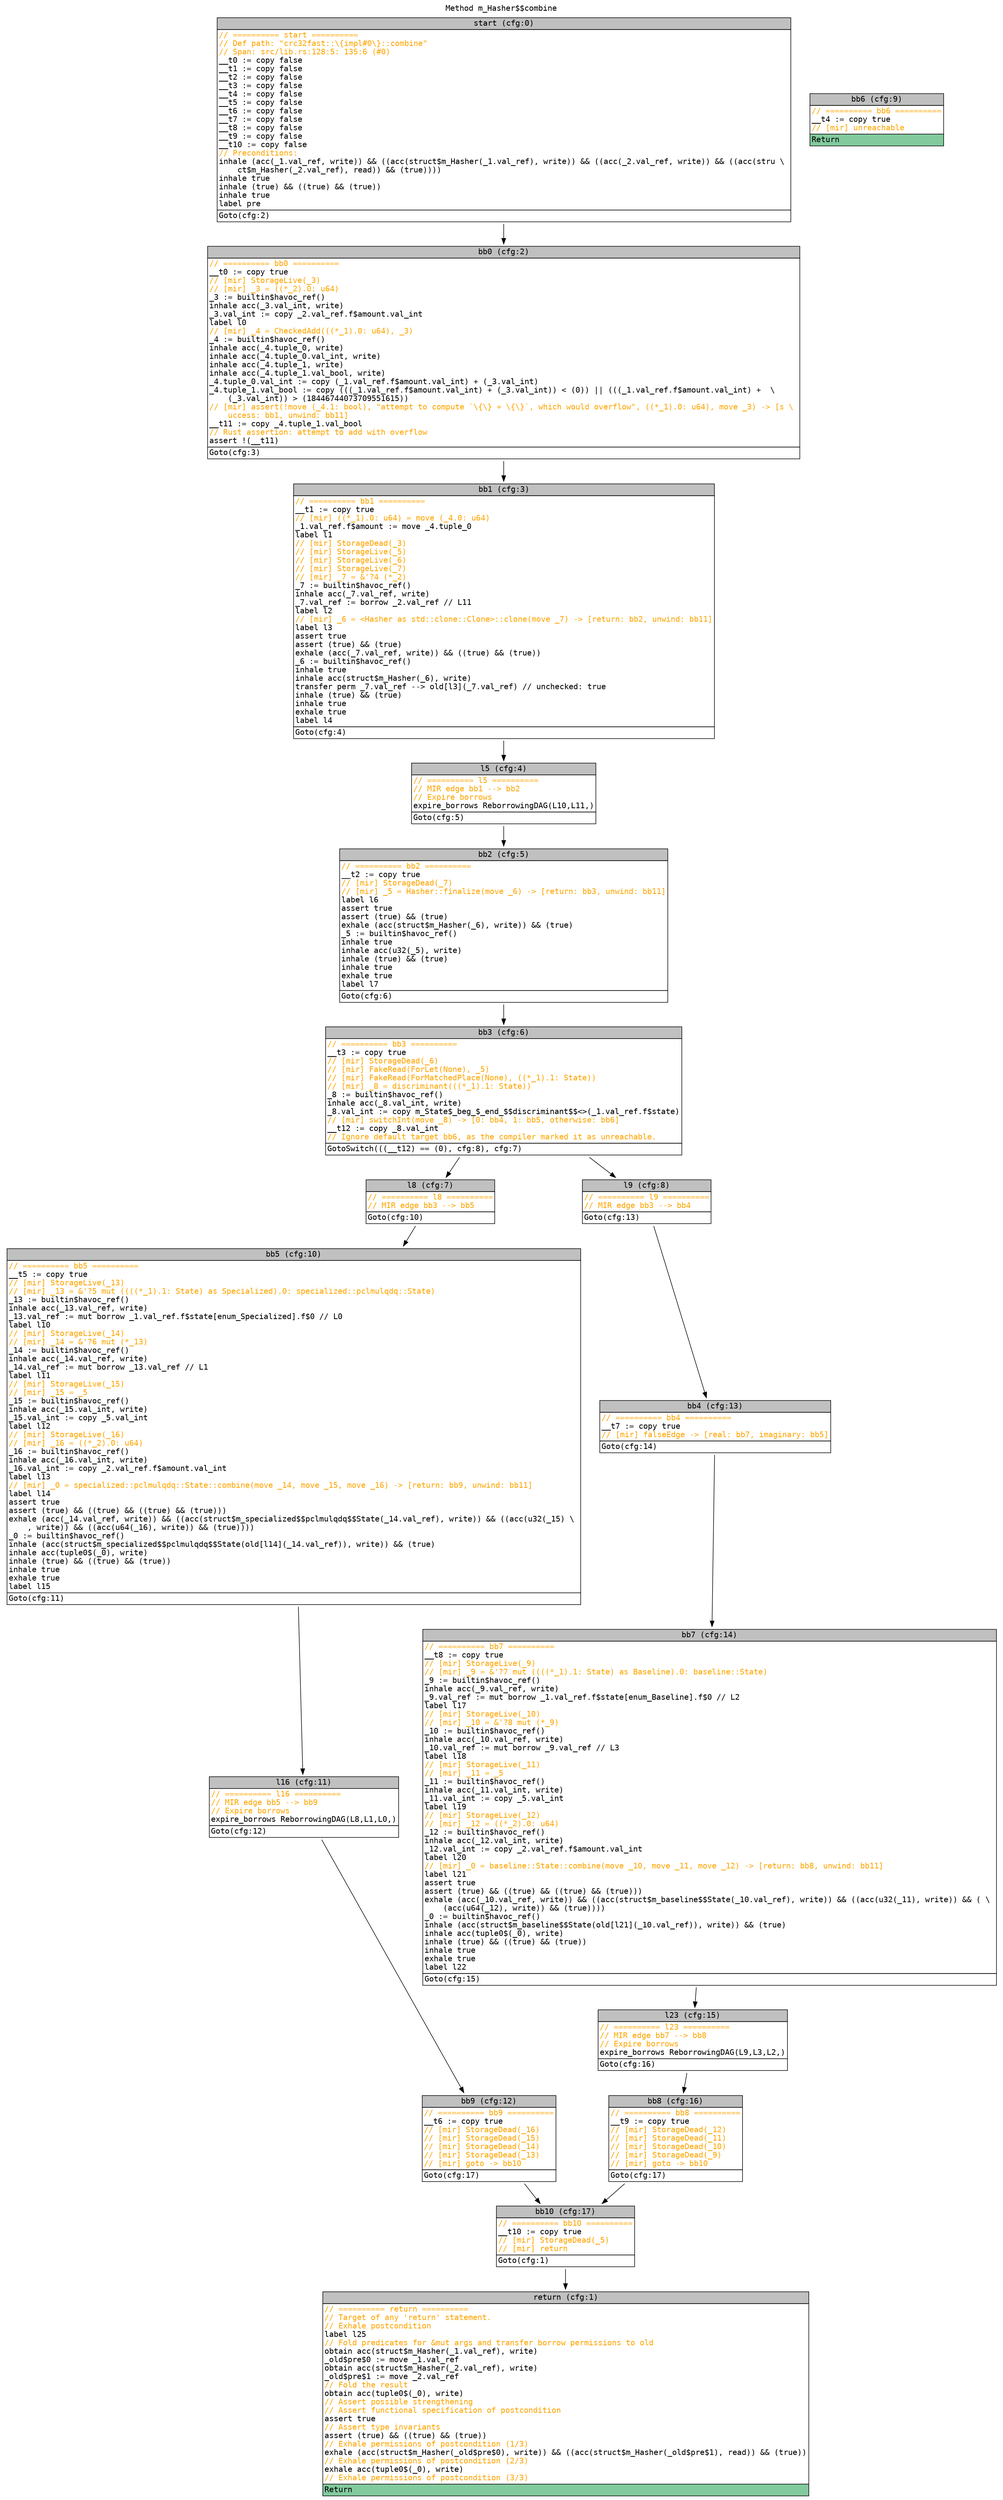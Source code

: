 digraph CFG {
graph [fontname=monospace];
node [fontname=monospace];
edge [fontname=monospace];
labelloc="t";
label="Method m_Hasher$$combine";
"block_start" [shape=none,label=<<table border="0" cellborder="1" cellspacing="0"><tr><td bgcolor="gray" align="center">start (cfg:0)</td></tr><tr><td align="left" balign="left"><font color="orange">// ========== start ==========</font><br/><font color="orange">// Def path: "crc32fast::\{impl#0\}::combine"</font><br/><font color="orange">// Span: src/lib.rs:128:5: 135:6 (#0)</font><br/>__t0 := copy false<br/>__t1 := copy false<br/>__t2 := copy false<br/>__t3 := copy false<br/>__t4 := copy false<br/>__t5 := copy false<br/>__t6 := copy false<br/>__t7 := copy false<br/>__t8 := copy false<br/>__t9 := copy false<br/>__t10 := copy false<br/><font color="orange">// Preconditions:</font><br/>inhale (acc(_1.val_ref, write)) &amp;&amp; ((acc(struct$m_Hasher(_1.val_ref), write)) &amp;&amp; ((acc(_2.val_ref, write)) &amp;&amp; ((acc(stru \ <br/>    ct$m_Hasher(_2.val_ref), read)) &amp;&amp; (true))))<br/>inhale true<br/>inhale (true) &amp;&amp; ((true) &amp;&amp; (true))<br/>inhale true<br/>label pre</td></tr><tr><td align="left">Goto(cfg:2)<br/></td></tr></table>>];
"block_return" [shape=none,label=<<table border="0" cellborder="1" cellspacing="0"><tr><td bgcolor="gray" align="center">return (cfg:1)</td></tr><tr><td align="left" balign="left"><font color="orange">// ========== return ==========</font><br/><font color="orange">// Target of any 'return' statement.</font><br/><font color="orange">// Exhale postcondition</font><br/>label l25<br/><font color="orange">// Fold predicates for &amp;mut args and transfer borrow permissions to old</font><br/>obtain acc(struct$m_Hasher(_1.val_ref), write)<br/>_old$pre$0 := move _1.val_ref<br/>obtain acc(struct$m_Hasher(_2.val_ref), write)<br/>_old$pre$1 := move _2.val_ref<br/><font color="orange">// Fold the result</font><br/>obtain acc(tuple0$(_0), write)<br/><font color="orange">// Assert possible strengthening</font><br/><font color="orange">// Assert functional specification of postcondition</font><br/>assert true<br/><font color="orange">// Assert type invariants</font><br/>assert (true) &amp;&amp; ((true) &amp;&amp; (true))<br/><font color="orange">// Exhale permissions of postcondition (1/3)</font><br/>exhale (acc(struct$m_Hasher(_old$pre$0), write)) &amp;&amp; ((acc(struct$m_Hasher(_old$pre$1), read)) &amp;&amp; (true))<br/><font color="orange">// Exhale permissions of postcondition (2/3)</font><br/>exhale acc(tuple0$(_0), write)<br/><font color="orange">// Exhale permissions of postcondition (3/3)</font></td></tr><tr><td align="left" bgcolor="#82CA9D">Return<br/></td></tr></table>>];
"block_bb0" [shape=none,label=<<table border="0" cellborder="1" cellspacing="0"><tr><td bgcolor="gray" align="center">bb0 (cfg:2)</td></tr><tr><td align="left" balign="left"><font color="orange">// ========== bb0 ==========</font><br/>__t0 := copy true<br/><font color="orange">// [mir] StorageLive(_3)</font><br/><font color="orange">// [mir] _3 = ((*_2).0: u64)</font><br/>_3 := builtin$havoc_ref()<br/>inhale acc(_3.val_int, write)<br/>_3.val_int := copy _2.val_ref.f$amount.val_int<br/>label l0<br/><font color="orange">// [mir] _4 = CheckedAdd(((*_1).0: u64), _3)</font><br/>_4 := builtin$havoc_ref()<br/>inhale acc(_4.tuple_0, write)<br/>inhale acc(_4.tuple_0.val_int, write)<br/>inhale acc(_4.tuple_1, write)<br/>inhale acc(_4.tuple_1.val_bool, write)<br/>_4.tuple_0.val_int := copy (_1.val_ref.f$amount.val_int) + (_3.val_int)<br/>_4.tuple_1.val_bool := copy (((_1.val_ref.f$amount.val_int) + (_3.val_int)) &lt; (0)) &#124;&#124; (((_1.val_ref.f$amount.val_int) +  \ <br/>    (_3.val_int)) &gt; (18446744073709551615))<br/><font color="orange">// [mir] assert(!move (_4.1: bool), "attempt to compute `\{\} + \{\}`, which would overflow", ((*_1).0: u64), move _3) -&gt; [s \ <br/>    uccess: bb1, unwind: bb11]</font><br/>__t11 := copy _4.tuple_1.val_bool<br/><font color="orange">// Rust assertion: attempt to add with overflow</font><br/>assert !(__t11)</td></tr><tr><td align="left">Goto(cfg:3)<br/></td></tr></table>>];
"block_bb1" [shape=none,label=<<table border="0" cellborder="1" cellspacing="0"><tr><td bgcolor="gray" align="center">bb1 (cfg:3)</td></tr><tr><td align="left" balign="left"><font color="orange">// ========== bb1 ==========</font><br/>__t1 := copy true<br/><font color="orange">// [mir] ((*_1).0: u64) = move (_4.0: u64)</font><br/>_1.val_ref.f$amount := move _4.tuple_0<br/>label l1<br/><font color="orange">// [mir] StorageDead(_3)</font><br/><font color="orange">// [mir] StorageLive(_5)</font><br/><font color="orange">// [mir] StorageLive(_6)</font><br/><font color="orange">// [mir] StorageLive(_7)</font><br/><font color="orange">// [mir] _7 = &amp;'?4 (*_2)</font><br/>_7 := builtin$havoc_ref()<br/>inhale acc(_7.val_ref, write)<br/>_7.val_ref := borrow _2.val_ref // L11<br/>label l2<br/><font color="orange">// [mir] _6 = &lt;Hasher as std::clone::Clone&gt;::clone(move _7) -&gt; [return: bb2, unwind: bb11]</font><br/>label l3<br/>assert true<br/>assert (true) &amp;&amp; (true)<br/>exhale (acc(_7.val_ref, write)) &amp;&amp; ((true) &amp;&amp; (true))<br/>_6 := builtin$havoc_ref()<br/>inhale true<br/>inhale acc(struct$m_Hasher(_6), write)<br/>transfer perm _7.val_ref --&gt; old[l3](_7.val_ref) // unchecked: true<br/>inhale (true) &amp;&amp; (true)<br/>inhale true<br/>exhale true<br/>label l4</td></tr><tr><td align="left">Goto(cfg:4)<br/></td></tr></table>>];
"block_l5" [shape=none,label=<<table border="0" cellborder="1" cellspacing="0"><tr><td bgcolor="gray" align="center">l5 (cfg:4)</td></tr><tr><td align="left" balign="left"><font color="orange">// ========== l5 ==========</font><br/><font color="orange">// MIR edge bb1 --&gt; bb2</font><br/><font color="orange">// Expire borrows</font><br/>expire_borrows ReborrowingDAG(L10,L11,)</td></tr><tr><td align="left">Goto(cfg:5)<br/></td></tr></table>>];
"block_bb2" [shape=none,label=<<table border="0" cellborder="1" cellspacing="0"><tr><td bgcolor="gray" align="center">bb2 (cfg:5)</td></tr><tr><td align="left" balign="left"><font color="orange">// ========== bb2 ==========</font><br/>__t2 := copy true<br/><font color="orange">// [mir] StorageDead(_7)</font><br/><font color="orange">// [mir] _5 = Hasher::finalize(move _6) -&gt; [return: bb3, unwind: bb11]</font><br/>label l6<br/>assert true<br/>assert (true) &amp;&amp; (true)<br/>exhale (acc(struct$m_Hasher(_6), write)) &amp;&amp; (true)<br/>_5 := builtin$havoc_ref()<br/>inhale true<br/>inhale acc(u32(_5), write)<br/>inhale (true) &amp;&amp; (true)<br/>inhale true<br/>exhale true<br/>label l7</td></tr><tr><td align="left">Goto(cfg:6)<br/></td></tr></table>>];
"block_bb3" [shape=none,label=<<table border="0" cellborder="1" cellspacing="0"><tr><td bgcolor="gray" align="center">bb3 (cfg:6)</td></tr><tr><td align="left" balign="left"><font color="orange">// ========== bb3 ==========</font><br/>__t3 := copy true<br/><font color="orange">// [mir] StorageDead(_6)</font><br/><font color="orange">// [mir] FakeRead(ForLet(None), _5)</font><br/><font color="orange">// [mir] FakeRead(ForMatchedPlace(None), ((*_1).1: State))</font><br/><font color="orange">// [mir] _8 = discriminant(((*_1).1: State))</font><br/>_8 := builtin$havoc_ref()<br/>inhale acc(_8.val_int, write)<br/>_8.val_int := copy m_State$_beg_$_end_$$discriminant$$&lt;&gt;(_1.val_ref.f$state)<br/><font color="orange">// [mir] switchInt(move _8) -&gt; [0: bb4, 1: bb5, otherwise: bb6]</font><br/>__t12 := copy _8.val_int<br/><font color="orange">// Ignore default target bb6, as the compiler marked it as unreachable.</font></td></tr><tr><td align="left">GotoSwitch(((__t12) == (0), cfg:8), cfg:7)<br/></td></tr></table>>];
"block_l8" [shape=none,label=<<table border="0" cellborder="1" cellspacing="0"><tr><td bgcolor="gray" align="center">l8 (cfg:7)</td></tr><tr><td align="left" balign="left"><font color="orange">// ========== l8 ==========</font><br/><font color="orange">// MIR edge bb3 --&gt; bb5</font></td></tr><tr><td align="left">Goto(cfg:10)<br/></td></tr></table>>];
"block_l9" [shape=none,label=<<table border="0" cellborder="1" cellspacing="0"><tr><td bgcolor="gray" align="center">l9 (cfg:8)</td></tr><tr><td align="left" balign="left"><font color="orange">// ========== l9 ==========</font><br/><font color="orange">// MIR edge bb3 --&gt; bb4</font></td></tr><tr><td align="left">Goto(cfg:13)<br/></td></tr></table>>];
"block_bb6" [shape=none,label=<<table border="0" cellborder="1" cellspacing="0"><tr><td bgcolor="gray" align="center">bb6 (cfg:9)</td></tr><tr><td align="left" balign="left"><font color="orange">// ========== bb6 ==========</font><br/>__t4 := copy true<br/><font color="orange">// [mir] unreachable</font></td></tr><tr><td align="left" bgcolor="#82CA9D">Return<br/></td></tr></table>>];
"block_bb5" [shape=none,label=<<table border="0" cellborder="1" cellspacing="0"><tr><td bgcolor="gray" align="center">bb5 (cfg:10)</td></tr><tr><td align="left" balign="left"><font color="orange">// ========== bb5 ==========</font><br/>__t5 := copy true<br/><font color="orange">// [mir] StorageLive(_13)</font><br/><font color="orange">// [mir] _13 = &amp;'?5 mut ((((*_1).1: State) as Specialized).0: specialized::pclmulqdq::State)</font><br/>_13 := builtin$havoc_ref()<br/>inhale acc(_13.val_ref, write)<br/>_13.val_ref := mut borrow _1.val_ref.f$state[enum_Specialized].f$0 // L0<br/>label l10<br/><font color="orange">// [mir] StorageLive(_14)</font><br/><font color="orange">// [mir] _14 = &amp;'?6 mut (*_13)</font><br/>_14 := builtin$havoc_ref()<br/>inhale acc(_14.val_ref, write)<br/>_14.val_ref := mut borrow _13.val_ref // L1<br/>label l11<br/><font color="orange">// [mir] StorageLive(_15)</font><br/><font color="orange">// [mir] _15 = _5</font><br/>_15 := builtin$havoc_ref()<br/>inhale acc(_15.val_int, write)<br/>_15.val_int := copy _5.val_int<br/>label l12<br/><font color="orange">// [mir] StorageLive(_16)</font><br/><font color="orange">// [mir] _16 = ((*_2).0: u64)</font><br/>_16 := builtin$havoc_ref()<br/>inhale acc(_16.val_int, write)<br/>_16.val_int := copy _2.val_ref.f$amount.val_int<br/>label l13<br/><font color="orange">// [mir] _0 = specialized::pclmulqdq::State::combine(move _14, move _15, move _16) -&gt; [return: bb9, unwind: bb11]</font><br/>label l14<br/>assert true<br/>assert (true) &amp;&amp; ((true) &amp;&amp; ((true) &amp;&amp; (true)))<br/>exhale (acc(_14.val_ref, write)) &amp;&amp; ((acc(struct$m_specialized$$pclmulqdq$$State(_14.val_ref), write)) &amp;&amp; ((acc(u32(_15) \ <br/>    , write)) &amp;&amp; ((acc(u64(_16), write)) &amp;&amp; (true))))<br/>_0 := builtin$havoc_ref()<br/>inhale (acc(struct$m_specialized$$pclmulqdq$$State(old[l14](_14.val_ref)), write)) &amp;&amp; (true)<br/>inhale acc(tuple0$(_0), write)<br/>inhale (true) &amp;&amp; ((true) &amp;&amp; (true))<br/>inhale true<br/>exhale true<br/>label l15</td></tr><tr><td align="left">Goto(cfg:11)<br/></td></tr></table>>];
"block_l16" [shape=none,label=<<table border="0" cellborder="1" cellspacing="0"><tr><td bgcolor="gray" align="center">l16 (cfg:11)</td></tr><tr><td align="left" balign="left"><font color="orange">// ========== l16 ==========</font><br/><font color="orange">// MIR edge bb5 --&gt; bb9</font><br/><font color="orange">// Expire borrows</font><br/>expire_borrows ReborrowingDAG(L8,L1,L0,)</td></tr><tr><td align="left">Goto(cfg:12)<br/></td></tr></table>>];
"block_bb9" [shape=none,label=<<table border="0" cellborder="1" cellspacing="0"><tr><td bgcolor="gray" align="center">bb9 (cfg:12)</td></tr><tr><td align="left" balign="left"><font color="orange">// ========== bb9 ==========</font><br/>__t6 := copy true<br/><font color="orange">// [mir] StorageDead(_16)</font><br/><font color="orange">// [mir] StorageDead(_15)</font><br/><font color="orange">// [mir] StorageDead(_14)</font><br/><font color="orange">// [mir] StorageDead(_13)</font><br/><font color="orange">// [mir] goto -&gt; bb10</font></td></tr><tr><td align="left">Goto(cfg:17)<br/></td></tr></table>>];
"block_bb4" [shape=none,label=<<table border="0" cellborder="1" cellspacing="0"><tr><td bgcolor="gray" align="center">bb4 (cfg:13)</td></tr><tr><td align="left" balign="left"><font color="orange">// ========== bb4 ==========</font><br/>__t7 := copy true<br/><font color="orange">// [mir] falseEdge -&gt; [real: bb7, imaginary: bb5]</font></td></tr><tr><td align="left">Goto(cfg:14)<br/></td></tr></table>>];
"block_bb7" [shape=none,label=<<table border="0" cellborder="1" cellspacing="0"><tr><td bgcolor="gray" align="center">bb7 (cfg:14)</td></tr><tr><td align="left" balign="left"><font color="orange">// ========== bb7 ==========</font><br/>__t8 := copy true<br/><font color="orange">// [mir] StorageLive(_9)</font><br/><font color="orange">// [mir] _9 = &amp;'?7 mut ((((*_1).1: State) as Baseline).0: baseline::State)</font><br/>_9 := builtin$havoc_ref()<br/>inhale acc(_9.val_ref, write)<br/>_9.val_ref := mut borrow _1.val_ref.f$state[enum_Baseline].f$0 // L2<br/>label l17<br/><font color="orange">// [mir] StorageLive(_10)</font><br/><font color="orange">// [mir] _10 = &amp;'?8 mut (*_9)</font><br/>_10 := builtin$havoc_ref()<br/>inhale acc(_10.val_ref, write)<br/>_10.val_ref := mut borrow _9.val_ref // L3<br/>label l18<br/><font color="orange">// [mir] StorageLive(_11)</font><br/><font color="orange">// [mir] _11 = _5</font><br/>_11 := builtin$havoc_ref()<br/>inhale acc(_11.val_int, write)<br/>_11.val_int := copy _5.val_int<br/>label l19<br/><font color="orange">// [mir] StorageLive(_12)</font><br/><font color="orange">// [mir] _12 = ((*_2).0: u64)</font><br/>_12 := builtin$havoc_ref()<br/>inhale acc(_12.val_int, write)<br/>_12.val_int := copy _2.val_ref.f$amount.val_int<br/>label l20<br/><font color="orange">// [mir] _0 = baseline::State::combine(move _10, move _11, move _12) -&gt; [return: bb8, unwind: bb11]</font><br/>label l21<br/>assert true<br/>assert (true) &amp;&amp; ((true) &amp;&amp; ((true) &amp;&amp; (true)))<br/>exhale (acc(_10.val_ref, write)) &amp;&amp; ((acc(struct$m_baseline$$State(_10.val_ref), write)) &amp;&amp; ((acc(u32(_11), write)) &amp;&amp; ( \ <br/>    (acc(u64(_12), write)) &amp;&amp; (true))))<br/>_0 := builtin$havoc_ref()<br/>inhale (acc(struct$m_baseline$$State(old[l21](_10.val_ref)), write)) &amp;&amp; (true)<br/>inhale acc(tuple0$(_0), write)<br/>inhale (true) &amp;&amp; ((true) &amp;&amp; (true))<br/>inhale true<br/>exhale true<br/>label l22</td></tr><tr><td align="left">Goto(cfg:15)<br/></td></tr></table>>];
"block_l23" [shape=none,label=<<table border="0" cellborder="1" cellspacing="0"><tr><td bgcolor="gray" align="center">l23 (cfg:15)</td></tr><tr><td align="left" balign="left"><font color="orange">// ========== l23 ==========</font><br/><font color="orange">// MIR edge bb7 --&gt; bb8</font><br/><font color="orange">// Expire borrows</font><br/>expire_borrows ReborrowingDAG(L9,L3,L2,)</td></tr><tr><td align="left">Goto(cfg:16)<br/></td></tr></table>>];
"block_bb8" [shape=none,label=<<table border="0" cellborder="1" cellspacing="0"><tr><td bgcolor="gray" align="center">bb8 (cfg:16)</td></tr><tr><td align="left" balign="left"><font color="orange">// ========== bb8 ==========</font><br/>__t9 := copy true<br/><font color="orange">// [mir] StorageDead(_12)</font><br/><font color="orange">// [mir] StorageDead(_11)</font><br/><font color="orange">// [mir] StorageDead(_10)</font><br/><font color="orange">// [mir] StorageDead(_9)</font><br/><font color="orange">// [mir] goto -&gt; bb10</font></td></tr><tr><td align="left">Goto(cfg:17)<br/></td></tr></table>>];
"block_bb10" [shape=none,label=<<table border="0" cellborder="1" cellspacing="0"><tr><td bgcolor="gray" align="center">bb10 (cfg:17)</td></tr><tr><td align="left" balign="left"><font color="orange">// ========== bb10 ==========</font><br/>__t10 := copy true<br/><font color="orange">// [mir] StorageDead(_5)</font><br/><font color="orange">// [mir] return</font></td></tr><tr><td align="left">Goto(cfg:1)<br/></td></tr></table>>];
"block_start" -> "block_bb0";
"block_bb0" -> "block_bb1";
"block_bb1" -> "block_l5";
"block_l5" -> "block_bb2";
"block_bb2" -> "block_bb3";
"block_bb3" -> "block_l9";
"block_bb3" -> "block_l8";
"block_l8" -> "block_bb5";
"block_l9" -> "block_bb4";
"block_bb5" -> "block_l16";
"block_l16" -> "block_bb9";
"block_bb9" -> "block_bb10";
"block_bb4" -> "block_bb7";
"block_bb7" -> "block_l23";
"block_l23" -> "block_bb8";
"block_bb8" -> "block_bb10";
"block_bb10" -> "block_return";
}
